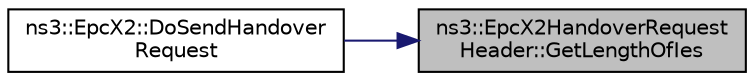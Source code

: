 digraph "ns3::EpcX2HandoverRequestHeader::GetLengthOfIes"
{
 // LATEX_PDF_SIZE
  edge [fontname="Helvetica",fontsize="10",labelfontname="Helvetica",labelfontsize="10"];
  node [fontname="Helvetica",fontsize="10",shape=record];
  rankdir="RL";
  Node1 [label="ns3::EpcX2HandoverRequest\lHeader::GetLengthOfIes",height=0.2,width=0.4,color="black", fillcolor="grey75", style="filled", fontcolor="black",tooltip="Get length of IEs."];
  Node1 -> Node2 [dir="back",color="midnightblue",fontsize="10",style="solid",fontname="Helvetica"];
  Node2 [label="ns3::EpcX2::DoSendHandover\lRequest",height=0.2,width=0.4,color="black", fillcolor="white", style="filled",URL="$classns3_1_1_epc_x2.html#a8008ce25fcdf78a02d7945768ae3084b",tooltip="Send handover request function."];
}

